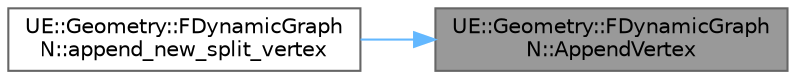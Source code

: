 digraph "UE::Geometry::FDynamicGraphN::AppendVertex"
{
 // INTERACTIVE_SVG=YES
 // LATEX_PDF_SIZE
  bgcolor="transparent";
  edge [fontname=Helvetica,fontsize=10,labelfontname=Helvetica,labelfontsize=10];
  node [fontname=Helvetica,fontsize=10,shape=box,height=0.2,width=0.4];
  rankdir="RL";
  Node1 [id="Node000001",label="UE::Geometry::FDynamicGraph\lN::AppendVertex",height=0.2,width=0.4,color="gray40", fillcolor="grey60", style="filled", fontcolor="black",tooltip=" "];
  Node1 -> Node2 [id="edge1_Node000001_Node000002",dir="back",color="steelblue1",style="solid",tooltip=" "];
  Node2 [id="Node000002",label="UE::Geometry::FDynamicGraph\lN::append_new_split_vertex",height=0.2,width=0.4,color="grey40", fillcolor="white", style="filled",URL="$d2/d72/classUE_1_1Geometry_1_1FDynamicGraphN.html#af2110729f774ce5b949de055f9d9d071",tooltip=" "];
}

